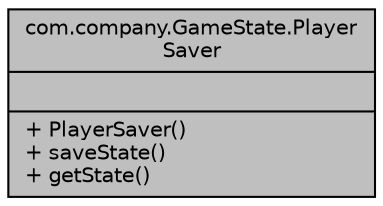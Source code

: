 digraph "com.company.GameState.PlayerSaver"
{
 // LATEX_PDF_SIZE
  edge [fontname="Helvetica",fontsize="10",labelfontname="Helvetica",labelfontsize="10"];
  node [fontname="Helvetica",fontsize="10",shape=record];
  Node1 [label="{com.company.GameState.Player\lSaver\n||+ PlayerSaver()\l+ saveState()\l+ getState()\l}",height=0.2,width=0.4,color="black", fillcolor="grey75", style="filled", fontcolor="black",tooltip="Clasa incapsuleaza Player-ul cu scopul e a retine informatii despre el si de a le folosi la trecerea ..."];
}
